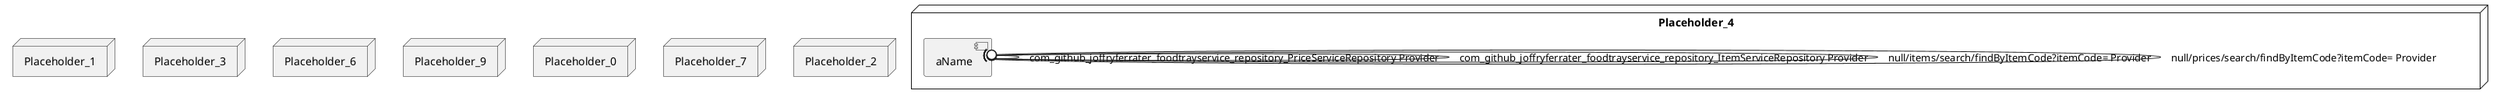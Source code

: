 @startuml
skinparam fixCircleLabelOverlapping true
node Placeholder_4 {
[aName] [[jferrater-tap-and-eat-microservices.system#_ri6KsbtpEe6tk7yaW9oFrA]]
}
node Placeholder_1 {
[aName] [[jferrater-tap-and-eat-microservices.system#_ri6KsbtpEe6tk7yaW9oFrA]]
}
node Placeholder_3 {
[aName] [[jferrater-tap-and-eat-microservices.system#_ri6KsbtpEe6tk7yaW9oFrA]]
}
node Placeholder_6 {
[aName] [[jferrater-tap-and-eat-microservices.system#_ri6KsbtpEe6tk7yaW9oFrA]]
}
node Placeholder_9 {
[aName] [[jferrater-tap-and-eat-microservices.system#_ri6KsbtpEe6tk7yaW9oFrA]]
}
node Placeholder_0 {
[aName] [[jferrater-tap-and-eat-microservices.system#_ri6KsbtpEe6tk7yaW9oFrA]]
}
node Placeholder_7 {
[aName] [[jferrater-tap-and-eat-microservices.system#_ri6KsbtpEe6tk7yaW9oFrA]]
}
node Placeholder_2 {
[aName] [[jferrater-tap-and-eat-microservices.system#_ri6KsbtpEe6tk7yaW9oFrA]]
}
[aName] -(0- [aName] : com_github_joffryferrater_foodtrayservice_repository_PriceServiceRepository Provider
[aName] -(0- [aName] : com_github_joffryferrater_foodtrayservice_repository_ItemServiceRepository Provider
[aName] -(0- [aName] : null/items/search/findByItemCode?itemCode= Provider
[aName] -(0- [aName] : null/prices/search/findByItemCode?itemCode= Provider

@enduml
